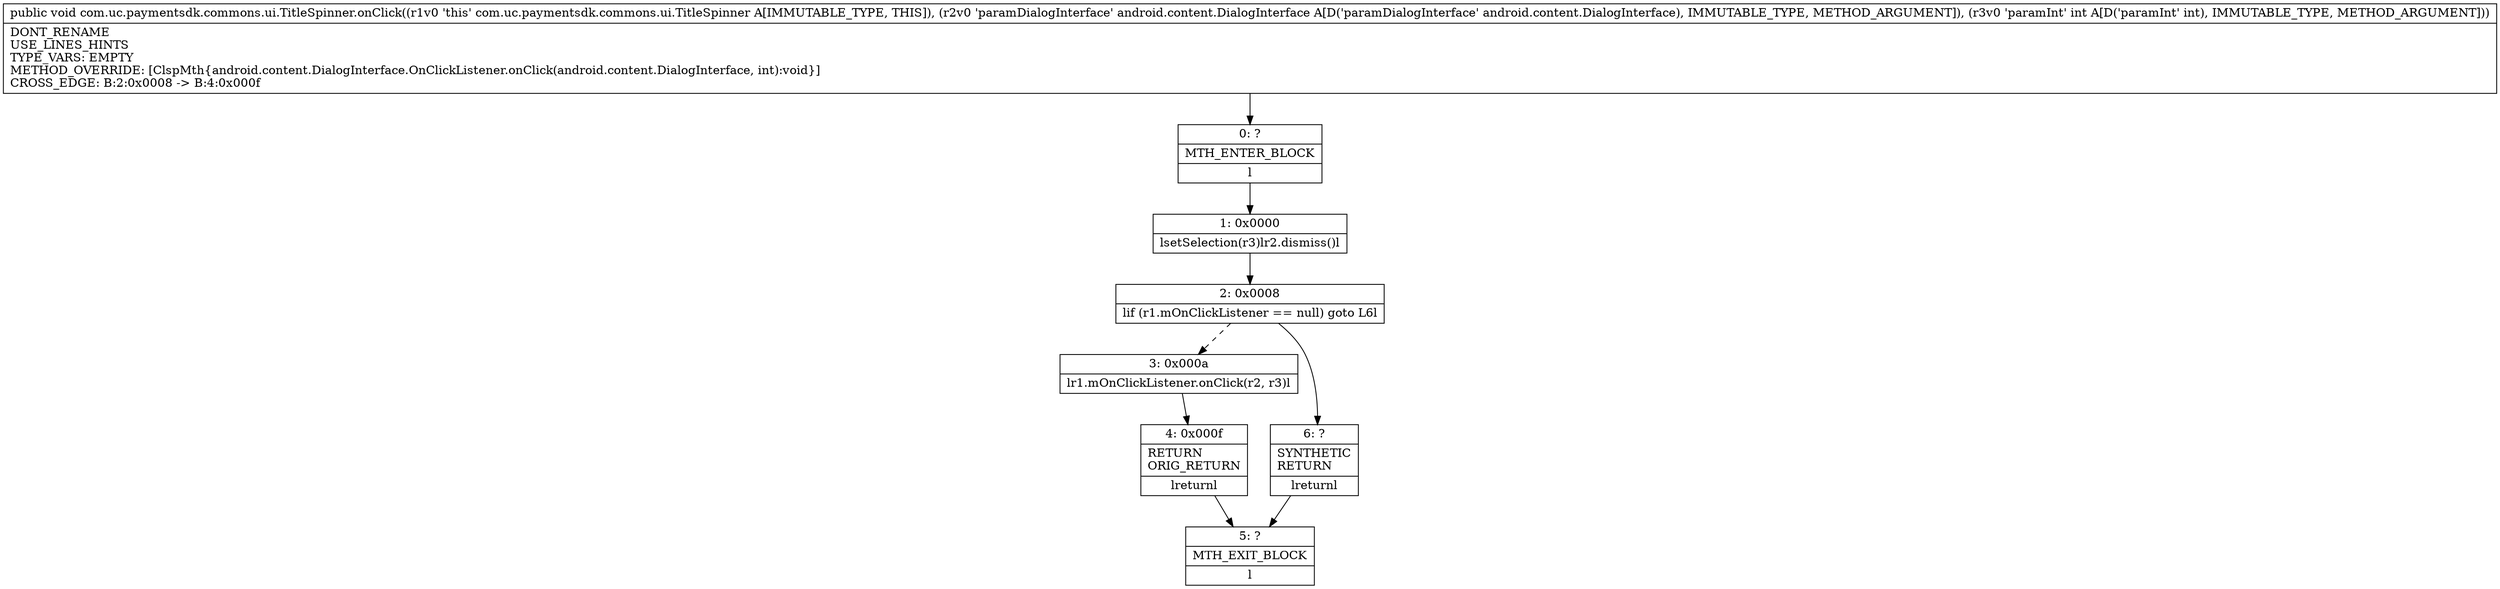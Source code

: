 digraph "CFG forcom.uc.paymentsdk.commons.ui.TitleSpinner.onClick(Landroid\/content\/DialogInterface;I)V" {
Node_0 [shape=record,label="{0\:\ ?|MTH_ENTER_BLOCK\l|l}"];
Node_1 [shape=record,label="{1\:\ 0x0000|lsetSelection(r3)lr2.dismiss()l}"];
Node_2 [shape=record,label="{2\:\ 0x0008|lif (r1.mOnClickListener == null) goto L6l}"];
Node_3 [shape=record,label="{3\:\ 0x000a|lr1.mOnClickListener.onClick(r2, r3)l}"];
Node_4 [shape=record,label="{4\:\ 0x000f|RETURN\lORIG_RETURN\l|lreturnl}"];
Node_5 [shape=record,label="{5\:\ ?|MTH_EXIT_BLOCK\l|l}"];
Node_6 [shape=record,label="{6\:\ ?|SYNTHETIC\lRETURN\l|lreturnl}"];
MethodNode[shape=record,label="{public void com.uc.paymentsdk.commons.ui.TitleSpinner.onClick((r1v0 'this' com.uc.paymentsdk.commons.ui.TitleSpinner A[IMMUTABLE_TYPE, THIS]), (r2v0 'paramDialogInterface' android.content.DialogInterface A[D('paramDialogInterface' android.content.DialogInterface), IMMUTABLE_TYPE, METHOD_ARGUMENT]), (r3v0 'paramInt' int A[D('paramInt' int), IMMUTABLE_TYPE, METHOD_ARGUMENT]))  | DONT_RENAME\lUSE_LINES_HINTS\lTYPE_VARS: EMPTY\lMETHOD_OVERRIDE: [ClspMth\{android.content.DialogInterface.OnClickListener.onClick(android.content.DialogInterface, int):void\}]\lCROSS_EDGE: B:2:0x0008 \-\> B:4:0x000f\l}"];
MethodNode -> Node_0;
Node_0 -> Node_1;
Node_1 -> Node_2;
Node_2 -> Node_3[style=dashed];
Node_2 -> Node_6;
Node_3 -> Node_4;
Node_4 -> Node_5;
Node_6 -> Node_5;
}

